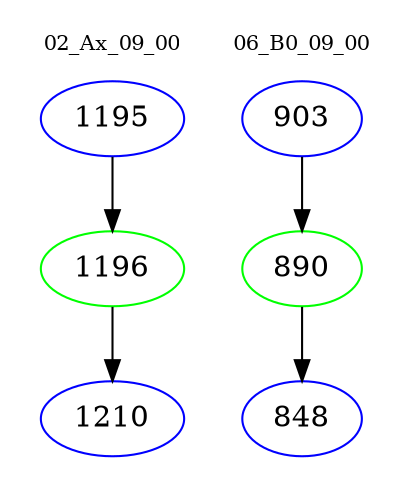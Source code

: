digraph{
subgraph cluster_0 {
color = white
label = "02_Ax_09_00";
fontsize=10;
T0_1195 [label="1195", color="blue"]
T0_1195 -> T0_1196 [color="black"]
T0_1196 [label="1196", color="green"]
T0_1196 -> T0_1210 [color="black"]
T0_1210 [label="1210", color="blue"]
}
subgraph cluster_1 {
color = white
label = "06_B0_09_00";
fontsize=10;
T1_903 [label="903", color="blue"]
T1_903 -> T1_890 [color="black"]
T1_890 [label="890", color="green"]
T1_890 -> T1_848 [color="black"]
T1_848 [label="848", color="blue"]
}
}
